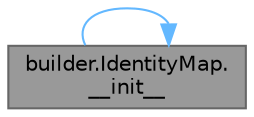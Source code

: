 digraph "builder.IdentityMap.__init__"
{
 // LATEX_PDF_SIZE
  bgcolor="transparent";
  edge [fontname=Helvetica,fontsize=10,labelfontname=Helvetica,labelfontsize=10];
  node [fontname=Helvetica,fontsize=10,shape=box,height=0.2,width=0.4];
  rankdir="LR";
  Node1 [id="Node000001",label="builder.IdentityMap.\l__init__",height=0.2,width=0.4,color="gray40", fillcolor="grey60", style="filled", fontcolor="black",tooltip="IdentityMap 생성자"];
  Node1 -> Node1 [id="edge1_Node000001_Node000001",color="steelblue1",style="solid",tooltip=" "];
}

